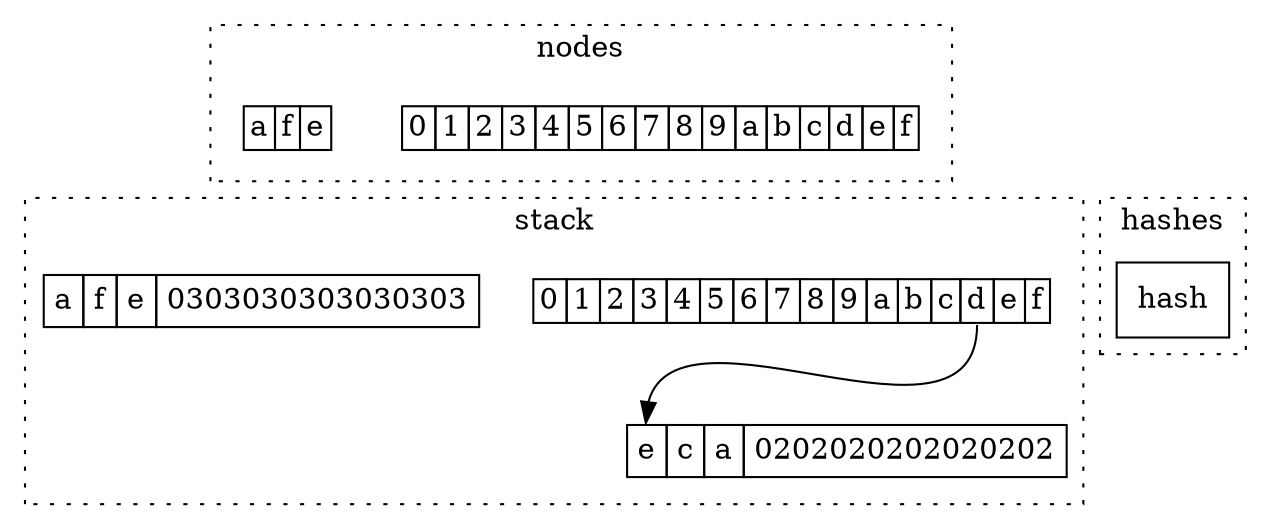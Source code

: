 digraph D {
	node [shape=box];

	subgraph clusterstack {
		style=dotted;
		label="stack";
	branch0d0e0a0d0b0e0e [shape=none,label=<<table border="0" cellborder="1" cellspacing="0"><tr><td port="0">0</td><td port="1">1</td><td port="2">2</td><td port="3">3</td><td port="4">4</td><td port="5">5</td><td port="6">6</td><td port="7">7</td><td port="8">8</td><td port="9">9</td><td port="10">a</td><td port="11">b</td><td port="12">c</td><td port="13">d</td><td port="14">e</td><td port="15">f</td></tr></table>>]
	leaf0c0a0f0e0c [shape=none,margin=0,label=<<table border="0" cellborder="1" cellspacing="0" cellpadding="4"><tr><td port="0">a</td><td port="1">f</td><td port="2">e</td><td>0303030303030303</td></tr></table>>]
	leaf0c0a0f0e0d [shape=none,margin=0,label=<<table border="0" cellborder="1" cellspacing="0" cellpadding="4"><tr><td port="0">e</td><td port="1">c</td><td port="2">a</td><td>0202020202020202</td></tr></table>>]

	branch0d0e0a0d0b0e0e:13 -> leaf0c0a0f0e0d:0 
	}

	subgraph clusterproof {
		style=dotted;
		label="nodes";
	branch [shape=none,label=<<table border="0" cellborder="1" cellspacing="0"><tr><td port="0">0</td><td port="1">1</td><td port="2">2</td><td port="3">3</td><td port="4">4</td><td port="5">5</td><td port="6">6</td><td port="7">7</td><td port="8">8</td><td port="9">9</td><td port="10">a</td><td port="11">b</td><td port="12">c</td><td port="13">d</td><td port="14">e</td><td port="15">f</td></tr></table>>]
	extension0c [shape=none,label=<<table border="0" cellspacing="0" cellborder="1"><tr><td port="0">a</td><td port="1">f</td><td port="2">e</td></tr></table>>]
	}

	subgraph clusterhashes {
		style=dotted;
		label="hashes";
		hash
	}

	branch -> hash [style=invis];
	branch -> leaf0c0a0f0e0c [style=invis];
}
